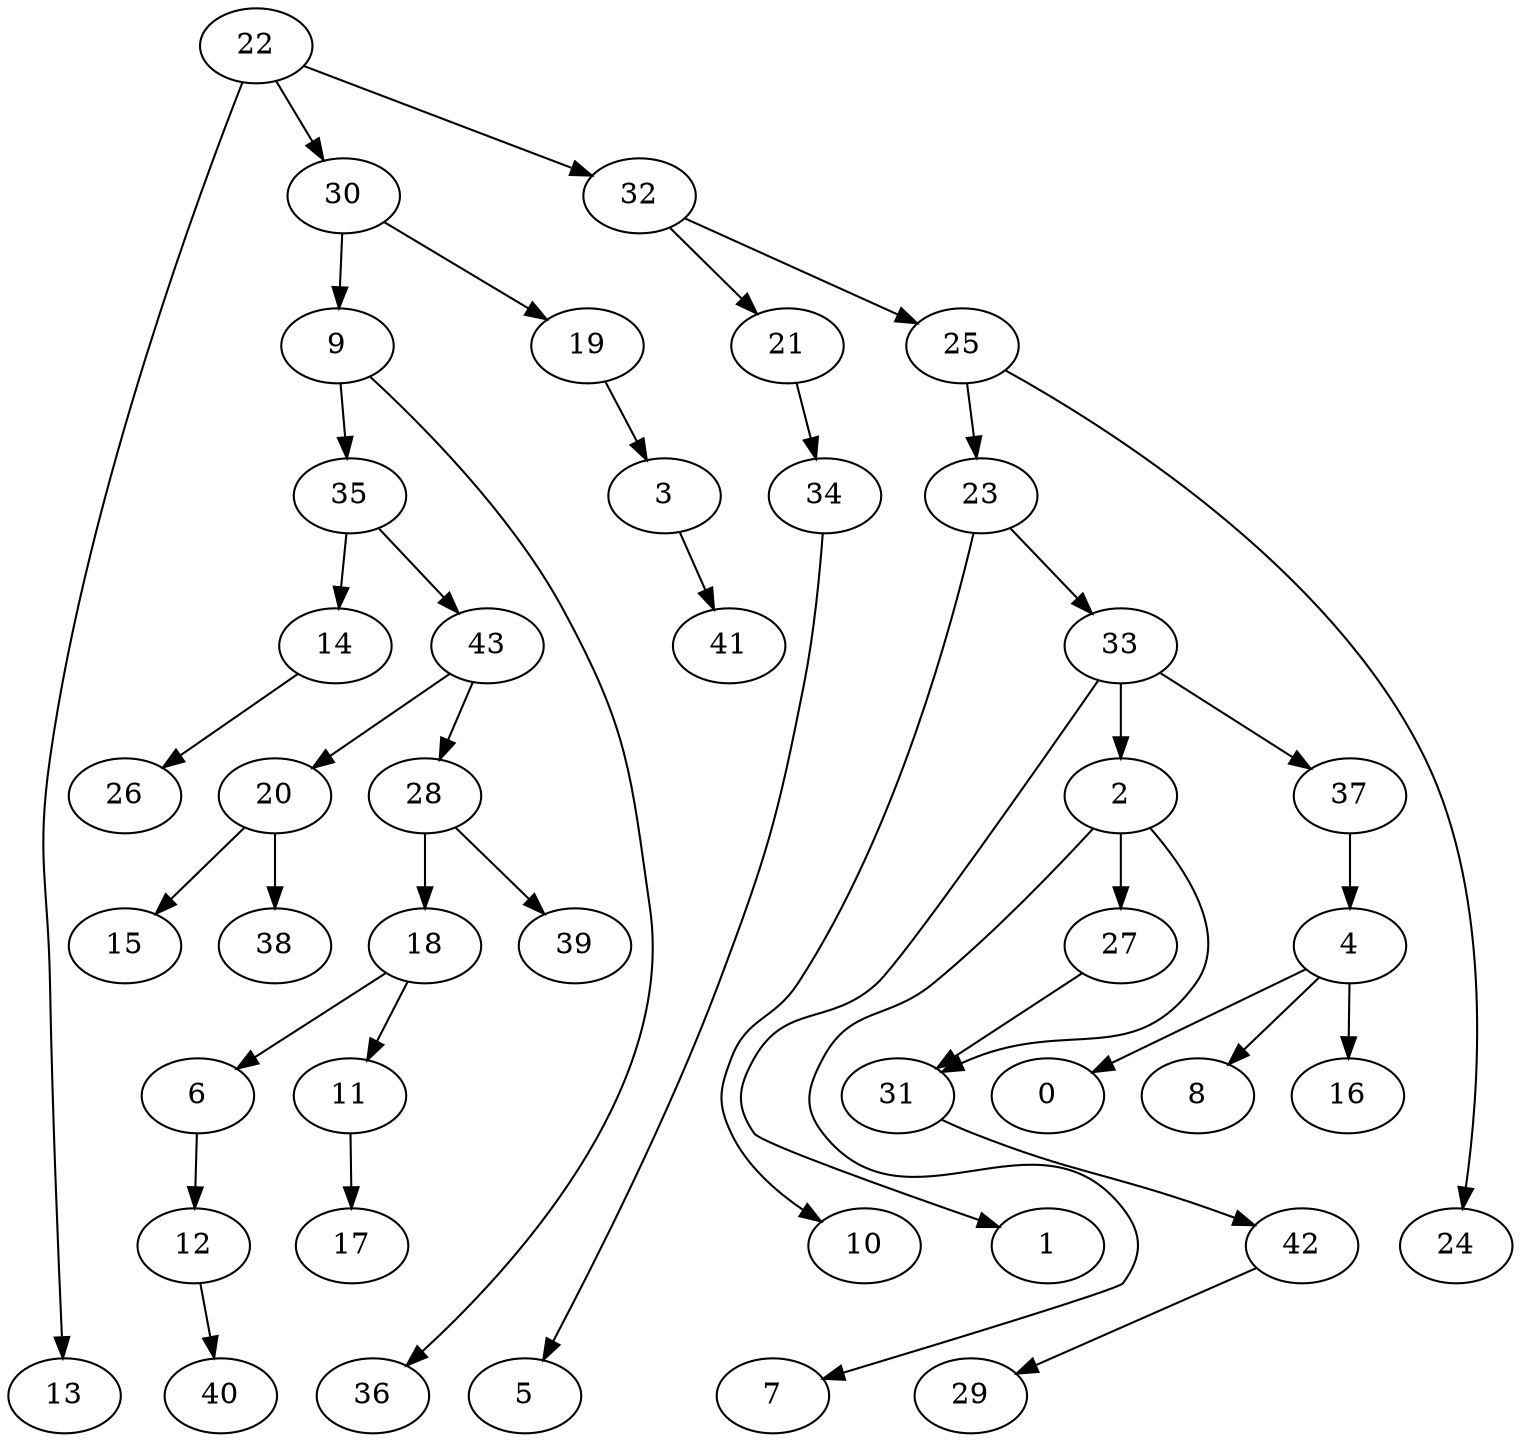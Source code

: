digraph g {
0;
1;
2;
3;
4;
5;
6;
7;
8;
9;
10;
11;
12;
13;
14;
15;
16;
17;
18;
19;
20;
21;
22;
23;
24;
25;
26;
27;
28;
29;
30;
31;
32;
33;
34;
35;
36;
37;
38;
39;
40;
41;
42;
43;
2 -> 7 [weight=0];
2 -> 27 [weight=1];
2 -> 31 [weight=0];
3 -> 41 [weight=0];
4 -> 0 [weight=0];
4 -> 8 [weight=0];
4 -> 16 [weight=0];
6 -> 12 [weight=0];
9 -> 35 [weight=0];
9 -> 36 [weight=0];
11 -> 17 [weight=0];
12 -> 40 [weight=0];
14 -> 26 [weight=0];
18 -> 6 [weight=0];
18 -> 11 [weight=0];
19 -> 3 [weight=0];
20 -> 15 [weight=0];
20 -> 38 [weight=0];
21 -> 34 [weight=0];
22 -> 13 [weight=0];
22 -> 30 [weight=0];
22 -> 32 [weight=0];
23 -> 10 [weight=0];
23 -> 33 [weight=0];
25 -> 23 [weight=0];
25 -> 24 [weight=0];
27 -> 31 [weight=0];
28 -> 18 [weight=0];
28 -> 39 [weight=0];
30 -> 9 [weight=0];
30 -> 19 [weight=0];
31 -> 42 [weight=0];
32 -> 21 [weight=0];
32 -> 25 [weight=0];
33 -> 2 [weight=1];
33 -> 1 [weight=0];
33 -> 37 [weight=0];
34 -> 5 [weight=0];
35 -> 43 [weight=0];
35 -> 14 [weight=0];
37 -> 4 [weight=1];
42 -> 29 [weight=0];
43 -> 20 [weight=0];
43 -> 28 [weight=0];
}

